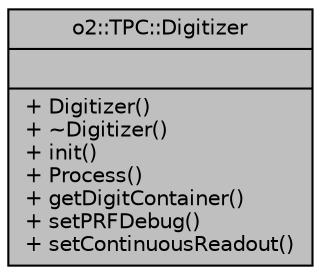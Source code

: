 digraph "o2::TPC::Digitizer"
{
 // INTERACTIVE_SVG=YES
  bgcolor="transparent";
  edge [fontname="Helvetica",fontsize="10",labelfontname="Helvetica",labelfontsize="10"];
  node [fontname="Helvetica",fontsize="10",shape=record];
  Node1 [label="{o2::TPC::Digitizer\n||+ Digitizer()\l+ ~Digitizer()\l+ init()\l+ Process()\l+ getDigitContainer()\l+ setPRFDebug()\l+ setContinuousReadout()\l}",height=0.2,width=0.4,color="black", fillcolor="grey75", style="filled" fontcolor="black"];
}
